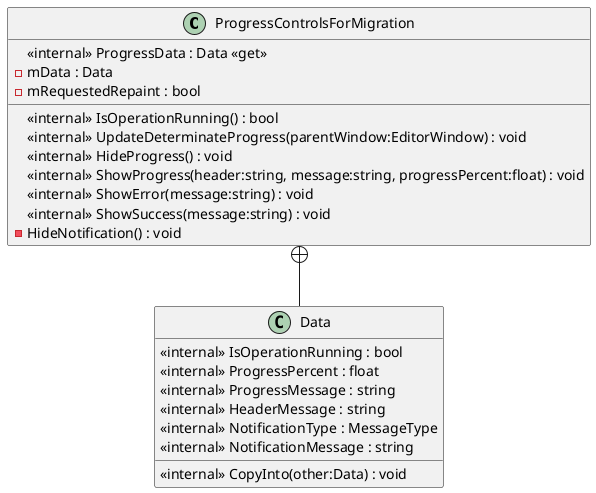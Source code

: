 @startuml
class ProgressControlsForMigration {
    <<internal>> ProgressData : Data <<get>>
    <<internal>> IsOperationRunning() : bool
    <<internal>> UpdateDeterminateProgress(parentWindow:EditorWindow) : void
    <<internal>> HideProgress() : void
    <<internal>> ShowProgress(header:string, message:string, progressPercent:float) : void
    <<internal>> ShowError(message:string) : void
    <<internal>> ShowSuccess(message:string) : void
    - HideNotification() : void
    - mData : Data
    - mRequestedRepaint : bool
}
class Data {
    <<internal>> IsOperationRunning : bool
    <<internal>> ProgressPercent : float
    <<internal>> ProgressMessage : string
    <<internal>> HeaderMessage : string
    <<internal>> NotificationType : MessageType
    <<internal>> NotificationMessage : string
    <<internal>> CopyInto(other:Data) : void
}
ProgressControlsForMigration +-- Data
@enduml
